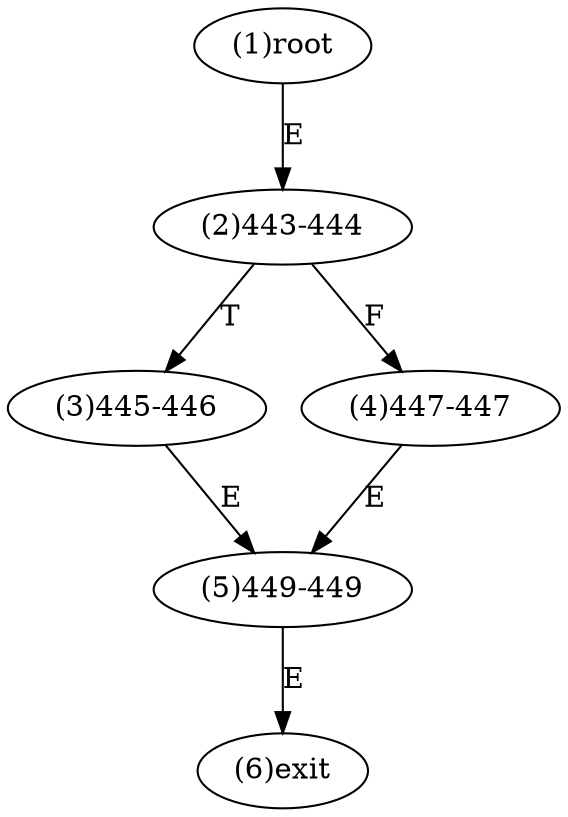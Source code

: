 digraph "" { 
1[ label="(1)root"];
2[ label="(2)443-444"];
3[ label="(3)445-446"];
4[ label="(4)447-447"];
5[ label="(5)449-449"];
6[ label="(6)exit"];
1->2[ label="E"];
2->4[ label="F"];
2->3[ label="T"];
3->5[ label="E"];
4->5[ label="E"];
5->6[ label="E"];
}